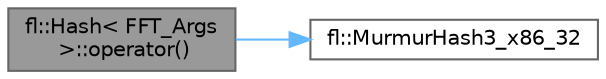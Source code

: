 digraph "fl::Hash&lt; FFT_Args &gt;::operator()"
{
 // INTERACTIVE_SVG=YES
 // LATEX_PDF_SIZE
  bgcolor="transparent";
  edge [fontname=Helvetica,fontsize=10,labelfontname=Helvetica,labelfontsize=10];
  node [fontname=Helvetica,fontsize=10,shape=box,height=0.2,width=0.4];
  rankdir="LR";
  Node1 [id="Node000001",label="fl::Hash\< FFT_Args\l \>::operator()",height=0.2,width=0.4,color="gray40", fillcolor="grey60", style="filled", fontcolor="black",tooltip=" "];
  Node1 -> Node2 [id="edge1_Node000001_Node000002",color="steelblue1",style="solid",tooltip=" "];
  Node2 [id="Node000002",label="fl::MurmurHash3_x86_32",height=0.2,width=0.4,color="grey40", fillcolor="white", style="filled",URL="$d4/d36/namespacefl_a506444f6df497ba00b0e7742576eb336.html#a506444f6df497ba00b0e7742576eb336",tooltip=" "];
}
